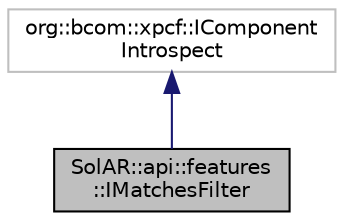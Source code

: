 digraph "SolAR::api::features::IMatchesFilter"
{
 // LATEX_PDF_SIZE
  edge [fontname="Helvetica",fontsize="10",labelfontname="Helvetica",labelfontsize="10"];
  node [fontname="Helvetica",fontsize="10",shape=record];
  Node1 [label="SolAR::api::features\l::IMatchesFilter",height=0.2,width=0.4,color="black", fillcolor="grey75", style="filled", fontcolor="black",tooltip="Filters a set of matches. UUID: e0d6cc82-6af2-493d-901a-2384fca0b16f"];
  Node2 -> Node1 [dir="back",color="midnightblue",fontsize="10",style="solid",fontname="Helvetica"];
  Node2 [label="org::bcom::xpcf::IComponent\lIntrospect",height=0.2,width=0.4,color="grey75", fillcolor="white", style="filled",tooltip=" "];
}
